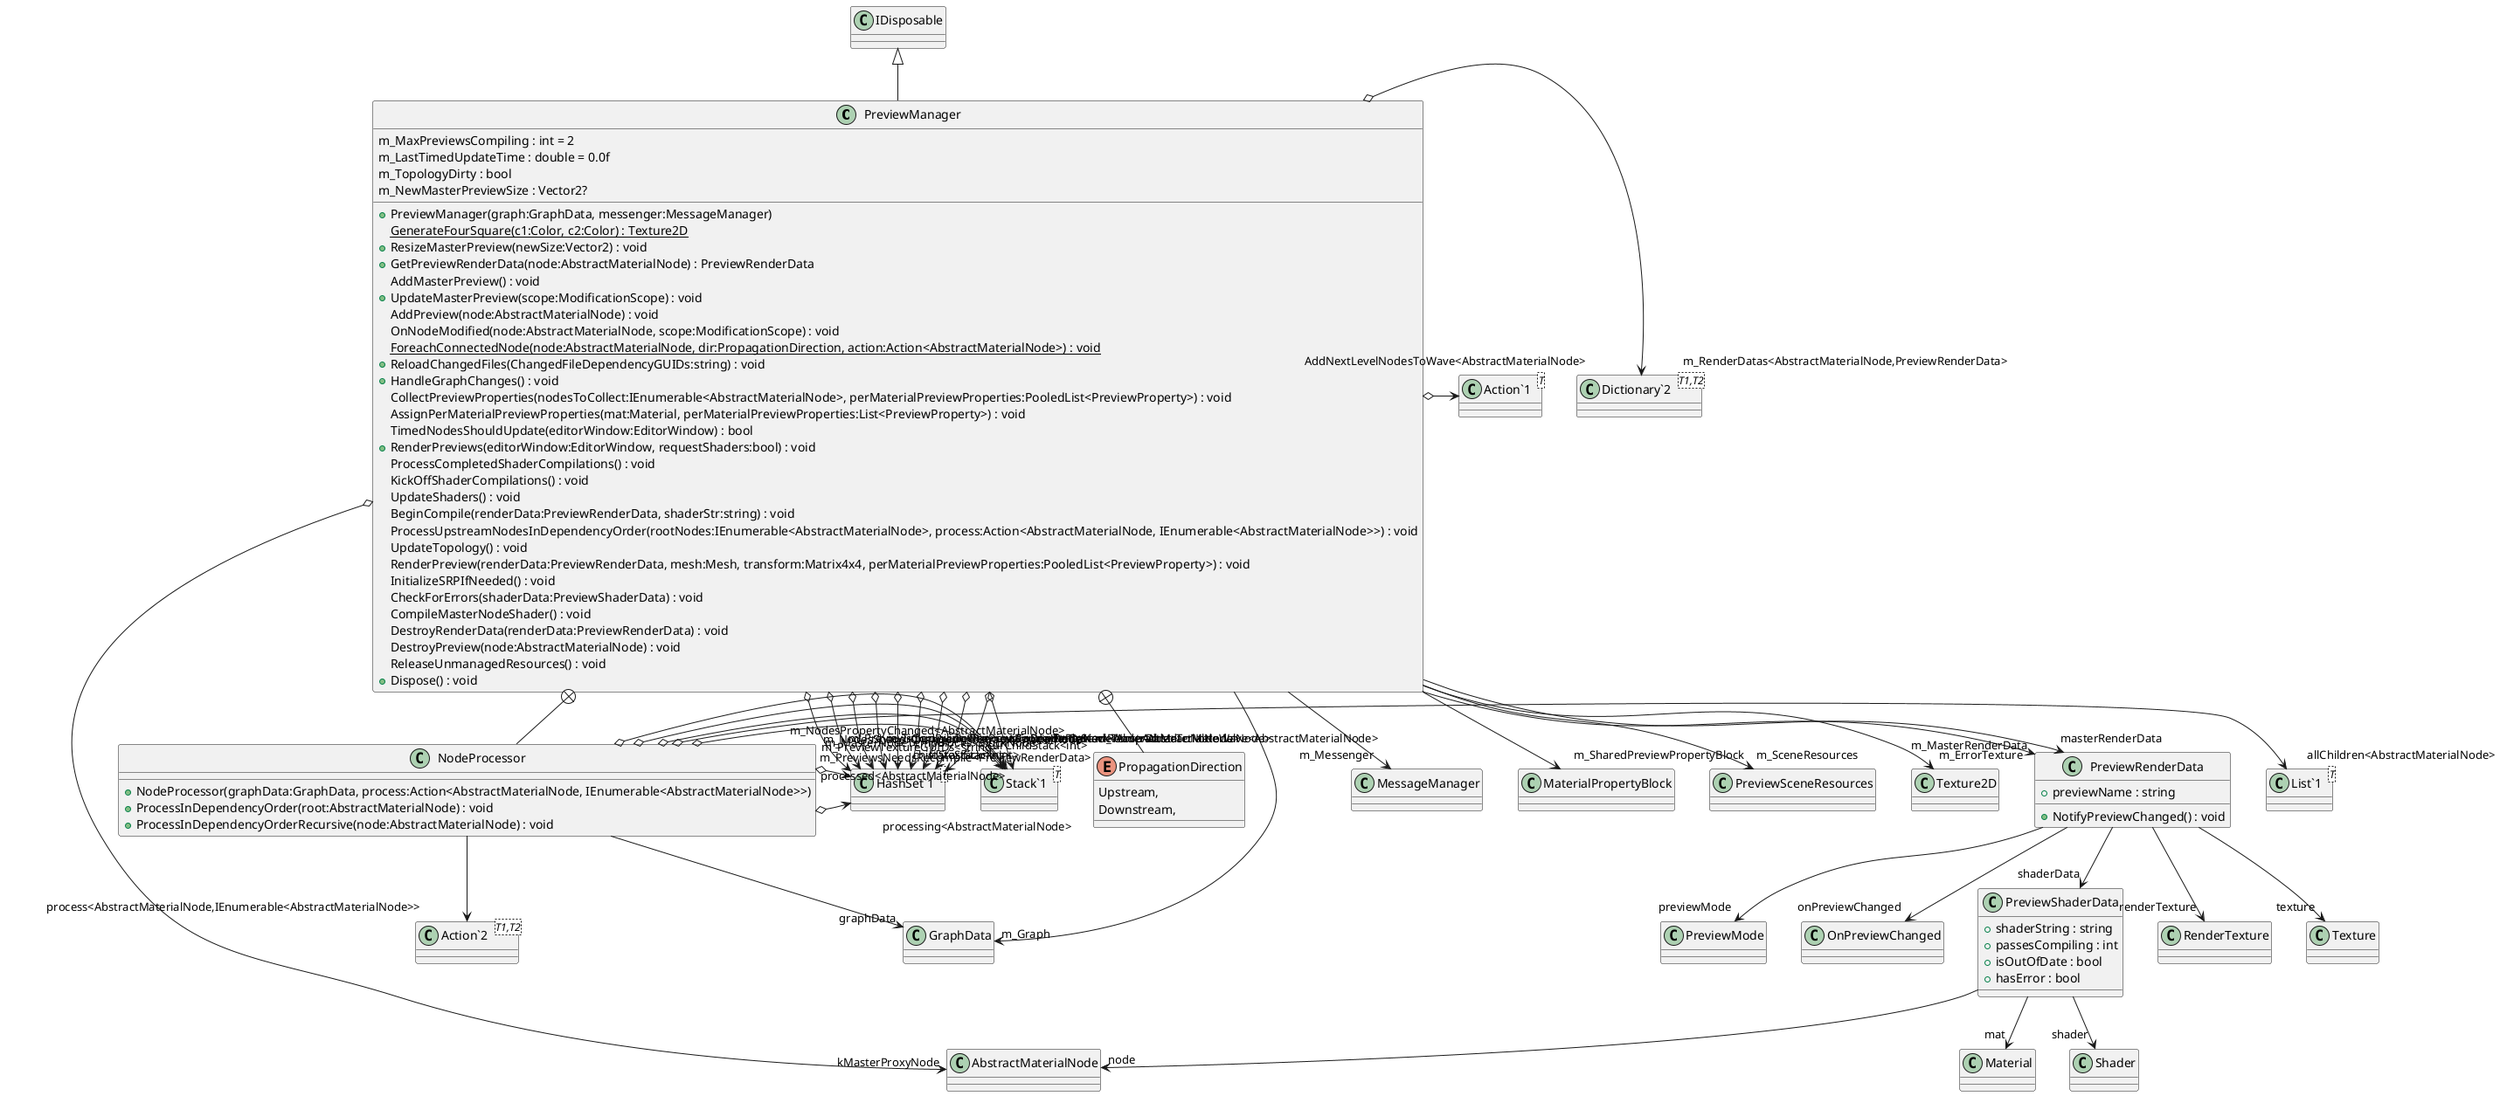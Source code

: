 @startuml
class PreviewManager {
    m_MaxPreviewsCompiling : int = 2
    m_LastTimedUpdateTime : double = 0.0f
    m_TopologyDirty : bool
    m_NewMasterPreviewSize : Vector2?
    + PreviewManager(graph:GraphData, messenger:MessageManager)
    {static} GenerateFourSquare(c1:Color, c2:Color) : Texture2D
    + ResizeMasterPreview(newSize:Vector2) : void
    + GetPreviewRenderData(node:AbstractMaterialNode) : PreviewRenderData
    AddMasterPreview() : void
    + UpdateMasterPreview(scope:ModificationScope) : void
    AddPreview(node:AbstractMaterialNode) : void
    OnNodeModified(node:AbstractMaterialNode, scope:ModificationScope) : void
    {static} ForeachConnectedNode(node:AbstractMaterialNode, dir:PropagationDirection, action:Action<AbstractMaterialNode>) : void
    + ReloadChangedFiles(ChangedFileDependencyGUIDs:string) : void
    + HandleGraphChanges() : void
    CollectPreviewProperties(nodesToCollect:IEnumerable<AbstractMaterialNode>, perMaterialPreviewProperties:PooledList<PreviewProperty>) : void
    AssignPerMaterialPreviewProperties(mat:Material, perMaterialPreviewProperties:List<PreviewProperty>) : void
    TimedNodesShouldUpdate(editorWindow:EditorWindow) : bool
    + RenderPreviews(editorWindow:EditorWindow, requestShaders:bool) : void
    ProcessCompletedShaderCompilations() : void
    KickOffShaderCompilations() : void
    UpdateShaders() : void
    BeginCompile(renderData:PreviewRenderData, shaderStr:string) : void
    ProcessUpstreamNodesInDependencyOrder(rootNodes:IEnumerable<AbstractMaterialNode>, process:Action<AbstractMaterialNode, IEnumerable<AbstractMaterialNode>>) : void
    UpdateTopology() : void
    RenderPreview(renderData:PreviewRenderData, mesh:Mesh, transform:Matrix4x4, perMaterialPreviewProperties:PooledList<PreviewProperty>) : void
    InitializeSRPIfNeeded() : void
    CheckForErrors(shaderData:PreviewShaderData) : void
    CompileMasterNodeShader() : void
    DestroyRenderData(renderData:PreviewRenderData) : void
    DestroyPreview(node:AbstractMaterialNode) : void
    ReleaseUnmanagedResources() : void
    + Dispose() : void
}
class PreviewShaderData {
    + shaderString : string
    + passesCompiling : int
    + isOutOfDate : bool
    + hasError : bool
}
class PreviewRenderData {
    + previewName : string
    + NotifyPreviewChanged() : void
}
class "Dictionary`2"<T1,T2> {
}
class "HashSet`1"<T> {
}
class "Stack`1"<T> {
}
class "Action`1"<T> {
}
enum PropagationDirection {
    Upstream,
    Downstream,
}
class NodeProcessor {
    + NodeProcessor(graphData:GraphData, process:Action<AbstractMaterialNode, IEnumerable<AbstractMaterialNode>>)
    + ProcessInDependencyOrder(root:AbstractMaterialNode) : void
    + ProcessInDependencyOrderRecursive(node:AbstractMaterialNode) : void
}
class "Action`2"<T1,T2> {
}
class "List`1"<T> {
}
IDisposable <|-- PreviewManager
PreviewManager --> "m_Graph" GraphData
PreviewManager --> "m_Messenger" MessageManager
PreviewManager --> "m_SharedPreviewPropertyBlock" MaterialPropertyBlock
PreviewManager o-> "m_RenderDatas<AbstractMaterialNode,PreviewRenderData>" "Dictionary`2"
PreviewManager --> "m_MasterRenderData" PreviewRenderData
PreviewManager o-> "m_NodesShaderChanged<AbstractMaterialNode>" "HashSet`1"
PreviewManager o-> "m_NodesPropertyChanged<AbstractMaterialNode>" "HashSet`1"
PreviewManager o-> "m_PreviewsNeedsRecompile<PreviewRenderData>" "HashSet`1"
PreviewManager o-> "m_PreviewsCompiling<PreviewRenderData>" "HashSet`1"
PreviewManager o-> "m_PreviewsToDraw<PreviewRenderData>" "HashSet`1"
PreviewManager o-> "m_TimedPreviews<PreviewRenderData>" "HashSet`1"
PreviewManager o-> "m_MasterNodeTempBlocks<BlockNode>" "HashSet`1"
PreviewManager o-> "m_PreviewTextureGUIDs<string>" "HashSet`1"
PreviewManager --> "m_SceneResources" PreviewSceneResources
PreviewManager --> "m_ErrorTexture" Texture2D
PreviewManager o-> "kMasterProxyNode" AbstractMaterialNode
PreviewManager --> "masterRenderData" PreviewRenderData
PreviewManager o-> "m_TempNodeWave<AbstractMaterialNode>" "Stack`1"
PreviewManager o-> "m_TempAddedToNodeWave<AbstractMaterialNode>" "HashSet`1"
PreviewManager o-> "AddNextLevelNodesToWave<AbstractMaterialNode>" "Action`1"
PreviewShaderData --> "node" AbstractMaterialNode
PreviewShaderData --> "shader" Shader
PreviewShaderData --> "mat" Material
PreviewRenderData --> "shaderData" PreviewShaderData
PreviewRenderData --> "renderTexture" RenderTexture
PreviewRenderData --> "texture" Texture
PreviewRenderData --> "previewMode" PreviewMode
PreviewRenderData --> "onPreviewChanged" OnPreviewChanged
PreviewManager +-- PropagationDirection
PreviewManager +-- NodeProcessor
NodeProcessor --> "graphData" GraphData
NodeProcessor --> "process<AbstractMaterialNode,IEnumerable<AbstractMaterialNode>>" "Action`2"
NodeProcessor o-> "processing<AbstractMaterialNode>" "HashSet`1"
NodeProcessor o-> "processed<AbstractMaterialNode>" "HashSet`1"
NodeProcessor o-> "nodeStack<AbstractMaterialNode>" "Stack`1"
NodeProcessor o-> "childStartStack<int>" "Stack`1"
NodeProcessor o-> "curChildStack<int>" "Stack`1"
NodeProcessor o-> "stateStack<int>" "Stack`1"
NodeProcessor o-> "allChildren<AbstractMaterialNode>" "List`1"
@enduml
